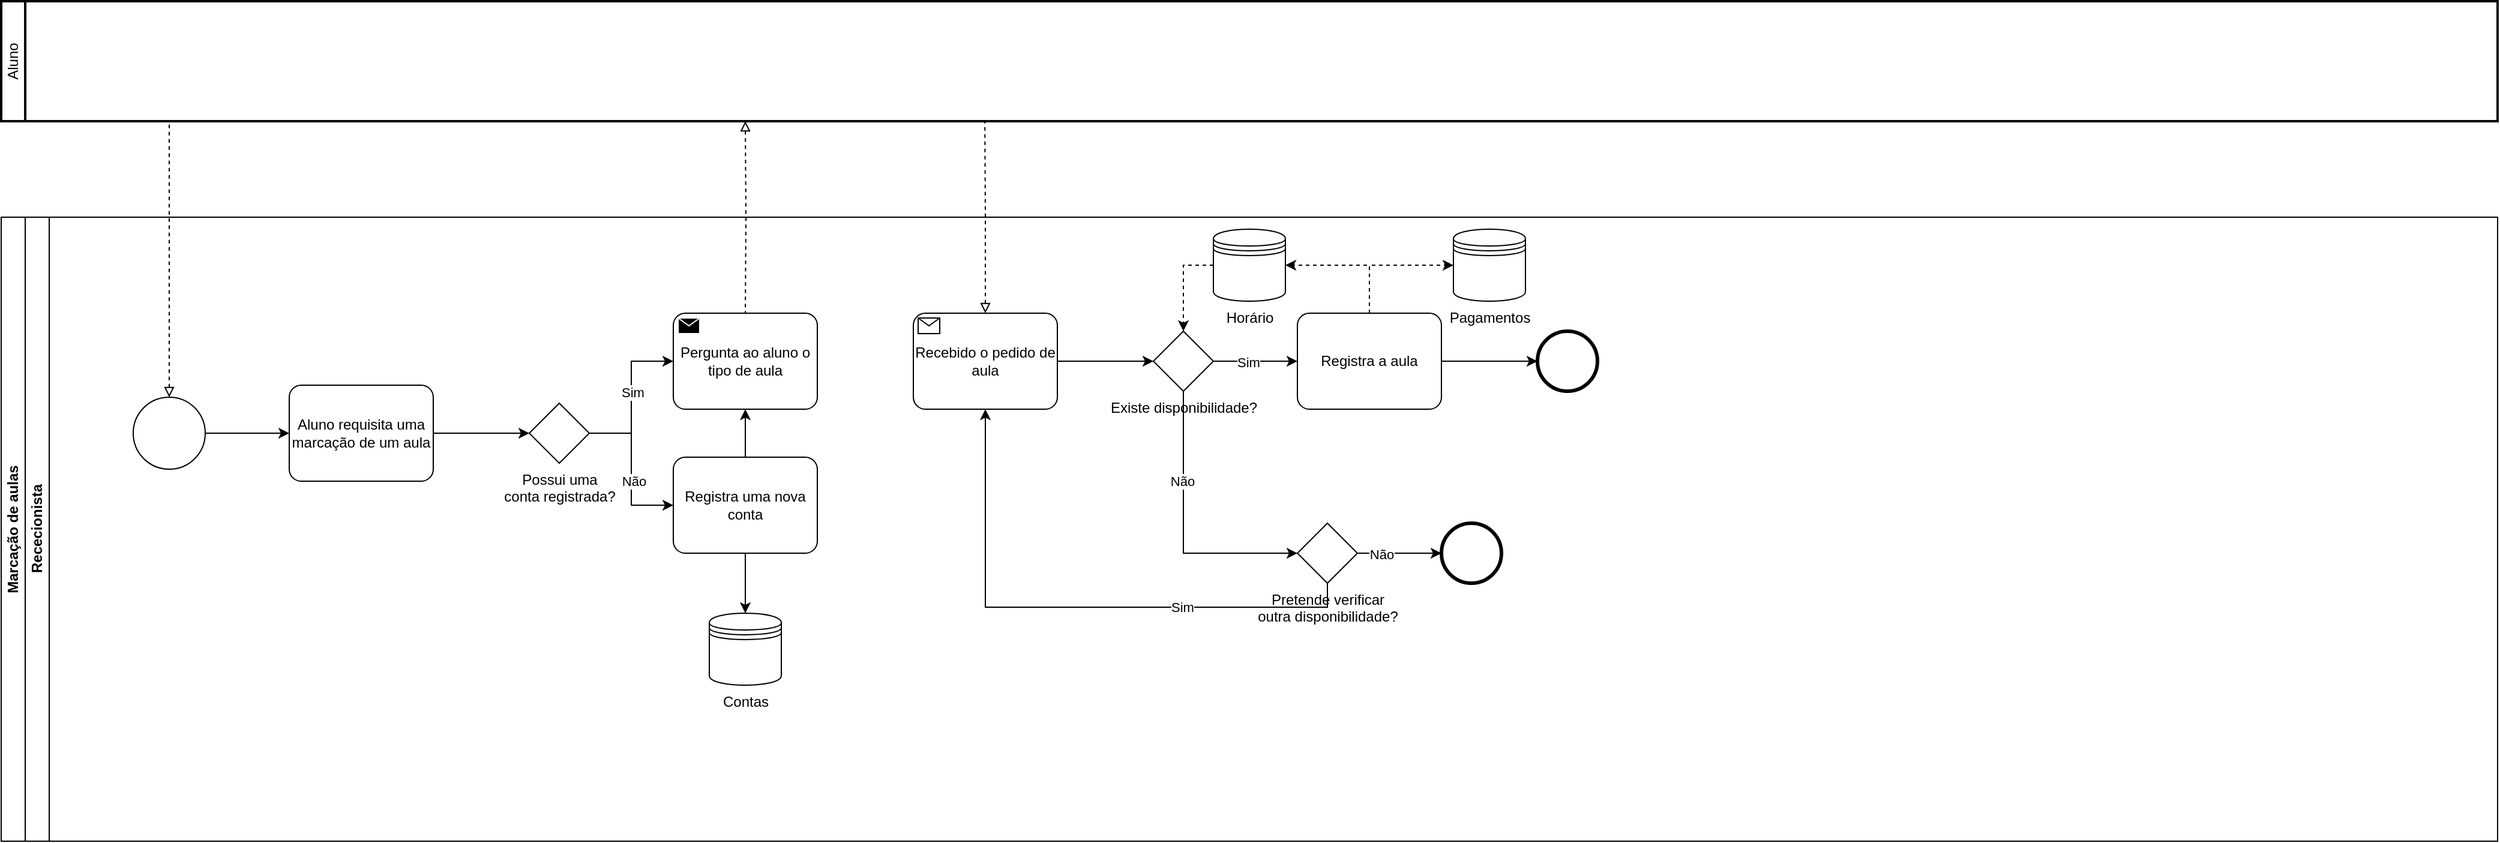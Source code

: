 <mxfile version="22.0.8" type="github">
  <diagram name="Page-1" id="2hM2YDc4p4FnncLE8h75">
    <mxGraphModel dx="1195" dy="602" grid="1" gridSize="10" guides="1" tooltips="1" connect="1" arrows="1" fold="1" page="1" pageScale="1" pageWidth="2500" pageHeight="1100" math="0" shadow="0">
      <root>
        <mxCell id="0" />
        <mxCell id="1" parent="0" />
        <mxCell id="Fv7ReIMV6zRw8DRROmcH-1" value="&lt;div&gt;Marcação de aulas&lt;/div&gt;" style="swimlane;html=1;childLayout=stackLayout;resizeParent=1;resizeParentMax=0;horizontal=0;startSize=20;horizontalStack=0;whiteSpace=wrap;" vertex="1" parent="1">
          <mxGeometry x="200" y="560" width="2080" height="520" as="geometry" />
        </mxCell>
        <mxCell id="Fv7ReIMV6zRw8DRROmcH-2" value="&lt;div&gt;Rececionista&lt;/div&gt;" style="swimlane;html=1;startSize=20;horizontal=0;" vertex="1" parent="Fv7ReIMV6zRw8DRROmcH-1">
          <mxGeometry x="20" width="2060" height="520" as="geometry" />
        </mxCell>
        <mxCell id="Fv7ReIMV6zRw8DRROmcH-13" style="edgeStyle=orthogonalEdgeStyle;rounded=0;orthogonalLoop=1;jettySize=auto;html=1;exitX=0.5;exitY=0;exitDx=0;exitDy=0;exitPerimeter=0;startArrow=block;startFill=0;endArrow=none;endFill=0;dashed=1;" edge="1" parent="Fv7ReIMV6zRw8DRROmcH-2" source="Fv7ReIMV6zRw8DRROmcH-6">
          <mxGeometry relative="1" as="geometry">
            <mxPoint x="120" y="-80" as="targetPoint" />
          </mxGeometry>
        </mxCell>
        <mxCell id="Fv7ReIMV6zRw8DRROmcH-6" value="" style="points=[[0.145,0.145,0],[0.5,0,0],[0.855,0.145,0],[1,0.5,0],[0.855,0.855,0],[0.5,1,0],[0.145,0.855,0],[0,0.5,0]];shape=mxgraph.bpmn.event;html=1;verticalLabelPosition=bottom;labelBackgroundColor=#ffffff;verticalAlign=top;align=center;perimeter=ellipsePerimeter;outlineConnect=0;aspect=fixed;outline=standard;symbol=general;" vertex="1" parent="Fv7ReIMV6zRw8DRROmcH-2">
          <mxGeometry x="90" y="150" width="60" height="60" as="geometry" />
        </mxCell>
        <mxCell id="Fv7ReIMV6zRw8DRROmcH-9" value="Aluno requisita uma marcação de um aula" style="points=[[0.25,0,0],[0.5,0,0],[0.75,0,0],[1,0.25,0],[1,0.5,0],[1,0.75,0],[0.75,1,0],[0.5,1,0],[0.25,1,0],[0,0.75,0],[0,0.5,0],[0,0.25,0]];shape=mxgraph.bpmn.task;whiteSpace=wrap;rectStyle=rounded;size=10;html=1;container=1;expand=0;collapsible=0;taskMarker=abstract;" vertex="1" parent="Fv7ReIMV6zRw8DRROmcH-2">
          <mxGeometry x="220" y="140" width="120" height="80" as="geometry" />
        </mxCell>
        <mxCell id="Fv7ReIMV6zRw8DRROmcH-10" style="edgeStyle=orthogonalEdgeStyle;rounded=0;orthogonalLoop=1;jettySize=auto;html=1;exitX=1;exitY=0.5;exitDx=0;exitDy=0;exitPerimeter=0;entryX=0;entryY=0.5;entryDx=0;entryDy=0;entryPerimeter=0;" edge="1" parent="Fv7ReIMV6zRw8DRROmcH-2" source="Fv7ReIMV6zRw8DRROmcH-6" target="Fv7ReIMV6zRw8DRROmcH-9">
          <mxGeometry relative="1" as="geometry" />
        </mxCell>
        <mxCell id="Fv7ReIMV6zRw8DRROmcH-16" value="Possui uma &lt;br&gt;conta registrada?" style="points=[[0.25,0.25,0],[0.5,0,0],[0.75,0.25,0],[1,0.5,0],[0.75,0.75,0],[0.5,1,0],[0.25,0.75,0],[0,0.5,0]];shape=mxgraph.bpmn.gateway2;html=1;verticalLabelPosition=bottom;labelBackgroundColor=#ffffff;verticalAlign=top;align=center;perimeter=rhombusPerimeter;outlineConnect=0;outline=none;symbol=none;" vertex="1" parent="Fv7ReIMV6zRw8DRROmcH-2">
          <mxGeometry x="420" y="155" width="50" height="50" as="geometry" />
        </mxCell>
        <mxCell id="Fv7ReIMV6zRw8DRROmcH-17" style="edgeStyle=orthogonalEdgeStyle;rounded=0;orthogonalLoop=1;jettySize=auto;html=1;exitX=1;exitY=0.5;exitDx=0;exitDy=0;exitPerimeter=0;entryX=0;entryY=0.5;entryDx=0;entryDy=0;entryPerimeter=0;" edge="1" parent="Fv7ReIMV6zRw8DRROmcH-2" source="Fv7ReIMV6zRw8DRROmcH-9" target="Fv7ReIMV6zRw8DRROmcH-16">
          <mxGeometry relative="1" as="geometry" />
        </mxCell>
        <mxCell id="Fv7ReIMV6zRw8DRROmcH-26" style="edgeStyle=orthogonalEdgeStyle;rounded=0;orthogonalLoop=1;jettySize=auto;html=1;exitX=0.5;exitY=1;exitDx=0;exitDy=0;exitPerimeter=0;entryX=0.5;entryY=0;entryDx=0;entryDy=0;" edge="1" parent="Fv7ReIMV6zRw8DRROmcH-2" source="Fv7ReIMV6zRw8DRROmcH-19" target="Fv7ReIMV6zRw8DRROmcH-25">
          <mxGeometry relative="1" as="geometry" />
        </mxCell>
        <mxCell id="Fv7ReIMV6zRw8DRROmcH-19" value="Registra uma nova conta" style="points=[[0.25,0,0],[0.5,0,0],[0.75,0,0],[1,0.25,0],[1,0.5,0],[1,0.75,0],[0.75,1,0],[0.5,1,0],[0.25,1,0],[0,0.75,0],[0,0.5,0],[0,0.25,0]];shape=mxgraph.bpmn.task;whiteSpace=wrap;rectStyle=rounded;size=10;html=1;container=1;expand=0;collapsible=0;taskMarker=abstract;" vertex="1" parent="Fv7ReIMV6zRw8DRROmcH-2">
          <mxGeometry x="540" y="200" width="120" height="80" as="geometry" />
        </mxCell>
        <mxCell id="Fv7ReIMV6zRw8DRROmcH-20" style="edgeStyle=orthogonalEdgeStyle;rounded=0;orthogonalLoop=1;jettySize=auto;html=1;exitX=1;exitY=0.5;exitDx=0;exitDy=0;exitPerimeter=0;entryX=0;entryY=0.5;entryDx=0;entryDy=0;entryPerimeter=0;" edge="1" parent="Fv7ReIMV6zRw8DRROmcH-2" source="Fv7ReIMV6zRw8DRROmcH-16" target="Fv7ReIMV6zRw8DRROmcH-28">
          <mxGeometry relative="1" as="geometry">
            <mxPoint x="540" y="125" as="targetPoint" />
          </mxGeometry>
        </mxCell>
        <mxCell id="Fv7ReIMV6zRw8DRROmcH-22" value="Sim" style="edgeLabel;html=1;align=center;verticalAlign=middle;resizable=0;points=[];" vertex="1" connectable="0" parent="Fv7ReIMV6zRw8DRROmcH-20">
          <mxGeometry x="0.072" y="-1" relative="1" as="geometry">
            <mxPoint as="offset" />
          </mxGeometry>
        </mxCell>
        <mxCell id="Fv7ReIMV6zRw8DRROmcH-21" style="edgeStyle=orthogonalEdgeStyle;rounded=0;orthogonalLoop=1;jettySize=auto;html=1;exitX=1;exitY=0.5;exitDx=0;exitDy=0;exitPerimeter=0;entryX=0;entryY=0.5;entryDx=0;entryDy=0;entryPerimeter=0;" edge="1" parent="Fv7ReIMV6zRw8DRROmcH-2" source="Fv7ReIMV6zRw8DRROmcH-16" target="Fv7ReIMV6zRw8DRROmcH-19">
          <mxGeometry relative="1" as="geometry" />
        </mxCell>
        <mxCell id="Fv7ReIMV6zRw8DRROmcH-23" value="Não" style="edgeLabel;html=1;align=center;verticalAlign=middle;resizable=0;points=[];" vertex="1" connectable="0" parent="Fv7ReIMV6zRw8DRROmcH-21">
          <mxGeometry x="0.153" y="2" relative="1" as="geometry">
            <mxPoint as="offset" />
          </mxGeometry>
        </mxCell>
        <mxCell id="Fv7ReIMV6zRw8DRROmcH-25" value="Contas" style="shape=datastore;html=1;labelPosition=center;verticalLabelPosition=bottom;align=center;verticalAlign=top;" vertex="1" parent="Fv7ReIMV6zRw8DRROmcH-2">
          <mxGeometry x="570" y="330" width="60" height="60" as="geometry" />
        </mxCell>
        <mxCell id="Fv7ReIMV6zRw8DRROmcH-28" value="Pergunta ao aluno o tipo de aula" style="points=[[0.25,0,0],[0.5,0,0],[0.75,0,0],[1,0.25,0],[1,0.5,0],[1,0.75,0],[0.75,1,0],[0.5,1,0],[0.25,1,0],[0,0.75,0],[0,0.5,0],[0,0.25,0]];shape=mxgraph.bpmn.task;whiteSpace=wrap;rectStyle=rounded;size=10;html=1;container=1;expand=0;collapsible=0;taskMarker=send;" vertex="1" parent="Fv7ReIMV6zRw8DRROmcH-2">
          <mxGeometry x="540" y="80" width="120" height="80" as="geometry" />
        </mxCell>
        <mxCell id="Fv7ReIMV6zRw8DRROmcH-30" style="edgeStyle=orthogonalEdgeStyle;rounded=0;orthogonalLoop=1;jettySize=auto;html=1;startArrow=block;startFill=0;endArrow=none;endFill=0;dashed=1;exitX=0.5;exitY=0;exitDx=0;exitDy=0;exitPerimeter=0;" edge="1" parent="Fv7ReIMV6zRw8DRROmcH-2" source="Fv7ReIMV6zRw8DRROmcH-32">
          <mxGeometry relative="1" as="geometry">
            <mxPoint x="799.58" y="-80" as="targetPoint" />
            <mxPoint x="800" y="70" as="sourcePoint" />
          </mxGeometry>
        </mxCell>
        <mxCell id="Fv7ReIMV6zRw8DRROmcH-32" value="Recebido o pedido de aula" style="points=[[0.25,0,0],[0.5,0,0],[0.75,0,0],[1,0.25,0],[1,0.5,0],[1,0.75,0],[0.75,1,0],[0.5,1,0],[0.25,1,0],[0,0.75,0],[0,0.5,0],[0,0.25,0]];shape=mxgraph.bpmn.task;whiteSpace=wrap;rectStyle=rounded;size=10;html=1;container=1;expand=0;collapsible=0;taskMarker=receive;" vertex="1" parent="Fv7ReIMV6zRw8DRROmcH-2">
          <mxGeometry x="740" y="80" width="120" height="80" as="geometry" />
        </mxCell>
        <mxCell id="Fv7ReIMV6zRw8DRROmcH-36" value="Existe disponibilidade?" style="points=[[0.25,0.25,0],[0.5,0,0],[0.75,0.25,0],[1,0.5,0],[0.75,0.75,0],[0.5,1,0],[0.25,0.75,0],[0,0.5,0]];shape=mxgraph.bpmn.gateway2;html=1;verticalLabelPosition=bottom;labelBackgroundColor=#ffffff;verticalAlign=top;align=center;perimeter=rhombusPerimeter;outlineConnect=0;outline=none;symbol=none;" vertex="1" parent="Fv7ReIMV6zRw8DRROmcH-2">
          <mxGeometry x="940" y="95" width="50" height="50" as="geometry" />
        </mxCell>
        <mxCell id="Fv7ReIMV6zRw8DRROmcH-37" style="edgeStyle=orthogonalEdgeStyle;rounded=0;orthogonalLoop=1;jettySize=auto;html=1;exitX=1;exitY=0.5;exitDx=0;exitDy=0;exitPerimeter=0;entryX=0;entryY=0.5;entryDx=0;entryDy=0;entryPerimeter=0;" edge="1" parent="Fv7ReIMV6zRw8DRROmcH-2" source="Fv7ReIMV6zRw8DRROmcH-32" target="Fv7ReIMV6zRw8DRROmcH-36">
          <mxGeometry relative="1" as="geometry" />
        </mxCell>
        <mxCell id="Fv7ReIMV6zRw8DRROmcH-46" style="edgeStyle=orthogonalEdgeStyle;rounded=0;orthogonalLoop=1;jettySize=auto;html=1;exitX=0.5;exitY=0;exitDx=0;exitDy=0;exitPerimeter=0;entryX=1;entryY=0.5;entryDx=0;entryDy=0;dashed=1;" edge="1" parent="Fv7ReIMV6zRw8DRROmcH-2" source="Fv7ReIMV6zRw8DRROmcH-38" target="Fv7ReIMV6zRw8DRROmcH-44">
          <mxGeometry relative="1" as="geometry" />
        </mxCell>
        <mxCell id="Fv7ReIMV6zRw8DRROmcH-48" style="edgeStyle=orthogonalEdgeStyle;rounded=0;orthogonalLoop=1;jettySize=auto;html=1;exitX=1;exitY=0.5;exitDx=0;exitDy=0;exitPerimeter=0;" edge="1" parent="Fv7ReIMV6zRw8DRROmcH-2" source="Fv7ReIMV6zRw8DRROmcH-38" target="Fv7ReIMV6zRw8DRROmcH-47">
          <mxGeometry relative="1" as="geometry" />
        </mxCell>
        <mxCell id="Fv7ReIMV6zRw8DRROmcH-57" style="edgeStyle=orthogonalEdgeStyle;rounded=0;orthogonalLoop=1;jettySize=auto;html=1;exitX=0.5;exitY=0;exitDx=0;exitDy=0;exitPerimeter=0;entryX=0;entryY=0.5;entryDx=0;entryDy=0;dashed=1;" edge="1" parent="Fv7ReIMV6zRw8DRROmcH-2" source="Fv7ReIMV6zRw8DRROmcH-38" target="Fv7ReIMV6zRw8DRROmcH-56">
          <mxGeometry relative="1" as="geometry" />
        </mxCell>
        <mxCell id="Fv7ReIMV6zRw8DRROmcH-38" value="Registra a aula" style="points=[[0.25,0,0],[0.5,0,0],[0.75,0,0],[1,0.25,0],[1,0.5,0],[1,0.75,0],[0.75,1,0],[0.5,1,0],[0.25,1,0],[0,0.75,0],[0,0.5,0],[0,0.25,0]];shape=mxgraph.bpmn.task;whiteSpace=wrap;rectStyle=rounded;size=10;html=1;container=1;expand=0;collapsible=0;taskMarker=abstract;" vertex="1" parent="Fv7ReIMV6zRw8DRROmcH-2">
          <mxGeometry x="1060" y="80" width="120" height="80" as="geometry" />
        </mxCell>
        <mxCell id="Fv7ReIMV6zRw8DRROmcH-40" style="edgeStyle=orthogonalEdgeStyle;rounded=0;orthogonalLoop=1;jettySize=auto;html=1;exitX=1;exitY=0.5;exitDx=0;exitDy=0;exitPerimeter=0;entryX=0;entryY=0.5;entryDx=0;entryDy=0;entryPerimeter=0;" edge="1" parent="Fv7ReIMV6zRw8DRROmcH-2" source="Fv7ReIMV6zRw8DRROmcH-36" target="Fv7ReIMV6zRw8DRROmcH-38">
          <mxGeometry relative="1" as="geometry" />
        </mxCell>
        <mxCell id="Fv7ReIMV6zRw8DRROmcH-42" value="Sim" style="edgeLabel;html=1;align=center;verticalAlign=middle;resizable=0;points=[];" vertex="1" connectable="0" parent="Fv7ReIMV6zRw8DRROmcH-40">
          <mxGeometry x="-0.167" y="-1" relative="1" as="geometry">
            <mxPoint as="offset" />
          </mxGeometry>
        </mxCell>
        <mxCell id="Fv7ReIMV6zRw8DRROmcH-41" style="edgeStyle=orthogonalEdgeStyle;rounded=0;orthogonalLoop=1;jettySize=auto;html=1;exitX=0.5;exitY=1;exitDx=0;exitDy=0;exitPerimeter=0;entryX=0;entryY=0.5;entryDx=0;entryDy=0;entryPerimeter=0;" edge="1" parent="Fv7ReIMV6zRw8DRROmcH-2" source="Fv7ReIMV6zRw8DRROmcH-36" target="Fv7ReIMV6zRw8DRROmcH-51">
          <mxGeometry relative="1" as="geometry">
            <mxPoint x="1060" y="280" as="targetPoint" />
          </mxGeometry>
        </mxCell>
        <mxCell id="Fv7ReIMV6zRw8DRROmcH-43" value="Não" style="edgeLabel;html=1;align=center;verticalAlign=middle;resizable=0;points=[];" vertex="1" connectable="0" parent="Fv7ReIMV6zRw8DRROmcH-41">
          <mxGeometry x="-0.351" y="-1" relative="1" as="geometry">
            <mxPoint as="offset" />
          </mxGeometry>
        </mxCell>
        <mxCell id="Fv7ReIMV6zRw8DRROmcH-44" value="Horário" style="shape=datastore;html=1;labelPosition=center;verticalLabelPosition=bottom;align=center;verticalAlign=top;" vertex="1" parent="Fv7ReIMV6zRw8DRROmcH-2">
          <mxGeometry x="990" y="10" width="60" height="60" as="geometry" />
        </mxCell>
        <mxCell id="Fv7ReIMV6zRw8DRROmcH-45" style="edgeStyle=orthogonalEdgeStyle;rounded=0;orthogonalLoop=1;jettySize=auto;html=1;exitX=0;exitY=0.5;exitDx=0;exitDy=0;entryX=0.5;entryY=0;entryDx=0;entryDy=0;entryPerimeter=0;dashed=1;endArrow=classic;endFill=1;" edge="1" parent="Fv7ReIMV6zRw8DRROmcH-2" source="Fv7ReIMV6zRw8DRROmcH-44" target="Fv7ReIMV6zRw8DRROmcH-36">
          <mxGeometry relative="1" as="geometry" />
        </mxCell>
        <mxCell id="Fv7ReIMV6zRw8DRROmcH-47" value="" style="points=[[0.145,0.145,0],[0.5,0,0],[0.855,0.145,0],[1,0.5,0],[0.855,0.855,0],[0.5,1,0],[0.145,0.855,0],[0,0.5,0]];shape=mxgraph.bpmn.event;html=1;verticalLabelPosition=bottom;labelBackgroundColor=#ffffff;verticalAlign=top;align=center;perimeter=ellipsePerimeter;outlineConnect=0;aspect=fixed;outline=end;symbol=terminate2;" vertex="1" parent="Fv7ReIMV6zRw8DRROmcH-2">
          <mxGeometry x="1260" y="95" width="50" height="50" as="geometry" />
        </mxCell>
        <mxCell id="Fv7ReIMV6zRw8DRROmcH-49" value="" style="points=[[0.145,0.145,0],[0.5,0,0],[0.855,0.145,0],[1,0.5,0],[0.855,0.855,0],[0.5,1,0],[0.145,0.855,0],[0,0.5,0]];shape=mxgraph.bpmn.event;html=1;verticalLabelPosition=bottom;labelBackgroundColor=#ffffff;verticalAlign=top;align=center;perimeter=ellipsePerimeter;outlineConnect=0;aspect=fixed;outline=end;symbol=terminate2;" vertex="1" parent="Fv7ReIMV6zRw8DRROmcH-2">
          <mxGeometry x="1180" y="255" width="50" height="50" as="geometry" />
        </mxCell>
        <mxCell id="Fv7ReIMV6zRw8DRROmcH-51" value="Pretende verificar&lt;br&gt; outra disponibilidade?" style="points=[[0.25,0.25,0],[0.5,0,0],[0.75,0.25,0],[1,0.5,0],[0.75,0.75,0],[0.5,1,0],[0.25,0.75,0],[0,0.5,0]];shape=mxgraph.bpmn.gateway2;html=1;verticalLabelPosition=bottom;labelBackgroundColor=#ffffff;verticalAlign=top;align=center;perimeter=rhombusPerimeter;outlineConnect=0;outline=none;symbol=none;" vertex="1" parent="Fv7ReIMV6zRw8DRROmcH-2">
          <mxGeometry x="1060" y="255" width="50" height="50" as="geometry" />
        </mxCell>
        <mxCell id="Fv7ReIMV6zRw8DRROmcH-52" style="edgeStyle=orthogonalEdgeStyle;rounded=0;orthogonalLoop=1;jettySize=auto;html=1;exitX=1;exitY=0.5;exitDx=0;exitDy=0;exitPerimeter=0;entryX=0;entryY=0.5;entryDx=0;entryDy=0;entryPerimeter=0;" edge="1" parent="Fv7ReIMV6zRw8DRROmcH-2" source="Fv7ReIMV6zRw8DRROmcH-51" target="Fv7ReIMV6zRw8DRROmcH-49">
          <mxGeometry relative="1" as="geometry" />
        </mxCell>
        <mxCell id="Fv7ReIMV6zRw8DRROmcH-54" value="Não" style="edgeLabel;html=1;align=center;verticalAlign=middle;resizable=0;points=[];" vertex="1" connectable="0" parent="Fv7ReIMV6zRw8DRROmcH-52">
          <mxGeometry x="-0.429" y="-1" relative="1" as="geometry">
            <mxPoint as="offset" />
          </mxGeometry>
        </mxCell>
        <mxCell id="Fv7ReIMV6zRw8DRROmcH-53" style="edgeStyle=orthogonalEdgeStyle;rounded=0;orthogonalLoop=1;jettySize=auto;html=1;exitX=0.5;exitY=1;exitDx=0;exitDy=0;exitPerimeter=0;entryX=0.5;entryY=1;entryDx=0;entryDy=0;entryPerimeter=0;" edge="1" parent="Fv7ReIMV6zRw8DRROmcH-2" source="Fv7ReIMV6zRw8DRROmcH-51" target="Fv7ReIMV6zRw8DRROmcH-32">
          <mxGeometry relative="1" as="geometry" />
        </mxCell>
        <mxCell id="Fv7ReIMV6zRw8DRROmcH-55" value="Sim" style="edgeLabel;html=1;align=center;verticalAlign=middle;resizable=0;points=[];" vertex="1" connectable="0" parent="Fv7ReIMV6zRw8DRROmcH-53">
          <mxGeometry x="-0.401" relative="1" as="geometry">
            <mxPoint as="offset" />
          </mxGeometry>
        </mxCell>
        <mxCell id="Fv7ReIMV6zRw8DRROmcH-56" value="Pagamentos" style="shape=datastore;html=1;labelPosition=center;verticalLabelPosition=bottom;align=center;verticalAlign=top;" vertex="1" parent="Fv7ReIMV6zRw8DRROmcH-2">
          <mxGeometry x="1190" y="10" width="60" height="60" as="geometry" />
        </mxCell>
        <mxCell id="Fv7ReIMV6zRw8DRROmcH-58" style="edgeStyle=orthogonalEdgeStyle;rounded=0;orthogonalLoop=1;jettySize=auto;html=1;exitX=0.5;exitY=0;exitDx=0;exitDy=0;exitPerimeter=0;entryX=0.5;entryY=1;entryDx=0;entryDy=0;entryPerimeter=0;" edge="1" parent="Fv7ReIMV6zRw8DRROmcH-2" source="Fv7ReIMV6zRw8DRROmcH-19" target="Fv7ReIMV6zRw8DRROmcH-28">
          <mxGeometry relative="1" as="geometry" />
        </mxCell>
        <mxCell id="Fv7ReIMV6zRw8DRROmcH-11" value="&lt;div&gt;Aluno&lt;/div&gt;" style="swimlane;html=1;startSize=20;fontStyle=0;collapsible=0;horizontal=0;swimlaneLine=1;swimlaneFillColor=#ffffff;strokeWidth=2;whiteSpace=wrap;" vertex="1" parent="1">
          <mxGeometry x="200" y="380" width="2080" height="100" as="geometry" />
        </mxCell>
        <mxCell id="Fv7ReIMV6zRw8DRROmcH-29" style="edgeStyle=orthogonalEdgeStyle;rounded=0;orthogonalLoop=1;jettySize=auto;html=1;startArrow=block;startFill=0;endArrow=none;endFill=0;dashed=1;entryX=0.5;entryY=0;entryDx=0;entryDy=0;entryPerimeter=0;" edge="1" parent="1" target="Fv7ReIMV6zRw8DRROmcH-28">
          <mxGeometry relative="1" as="geometry">
            <mxPoint x="350" y="490" as="targetPoint" />
            <mxPoint x="820" y="480" as="sourcePoint" />
          </mxGeometry>
        </mxCell>
      </root>
    </mxGraphModel>
  </diagram>
</mxfile>

